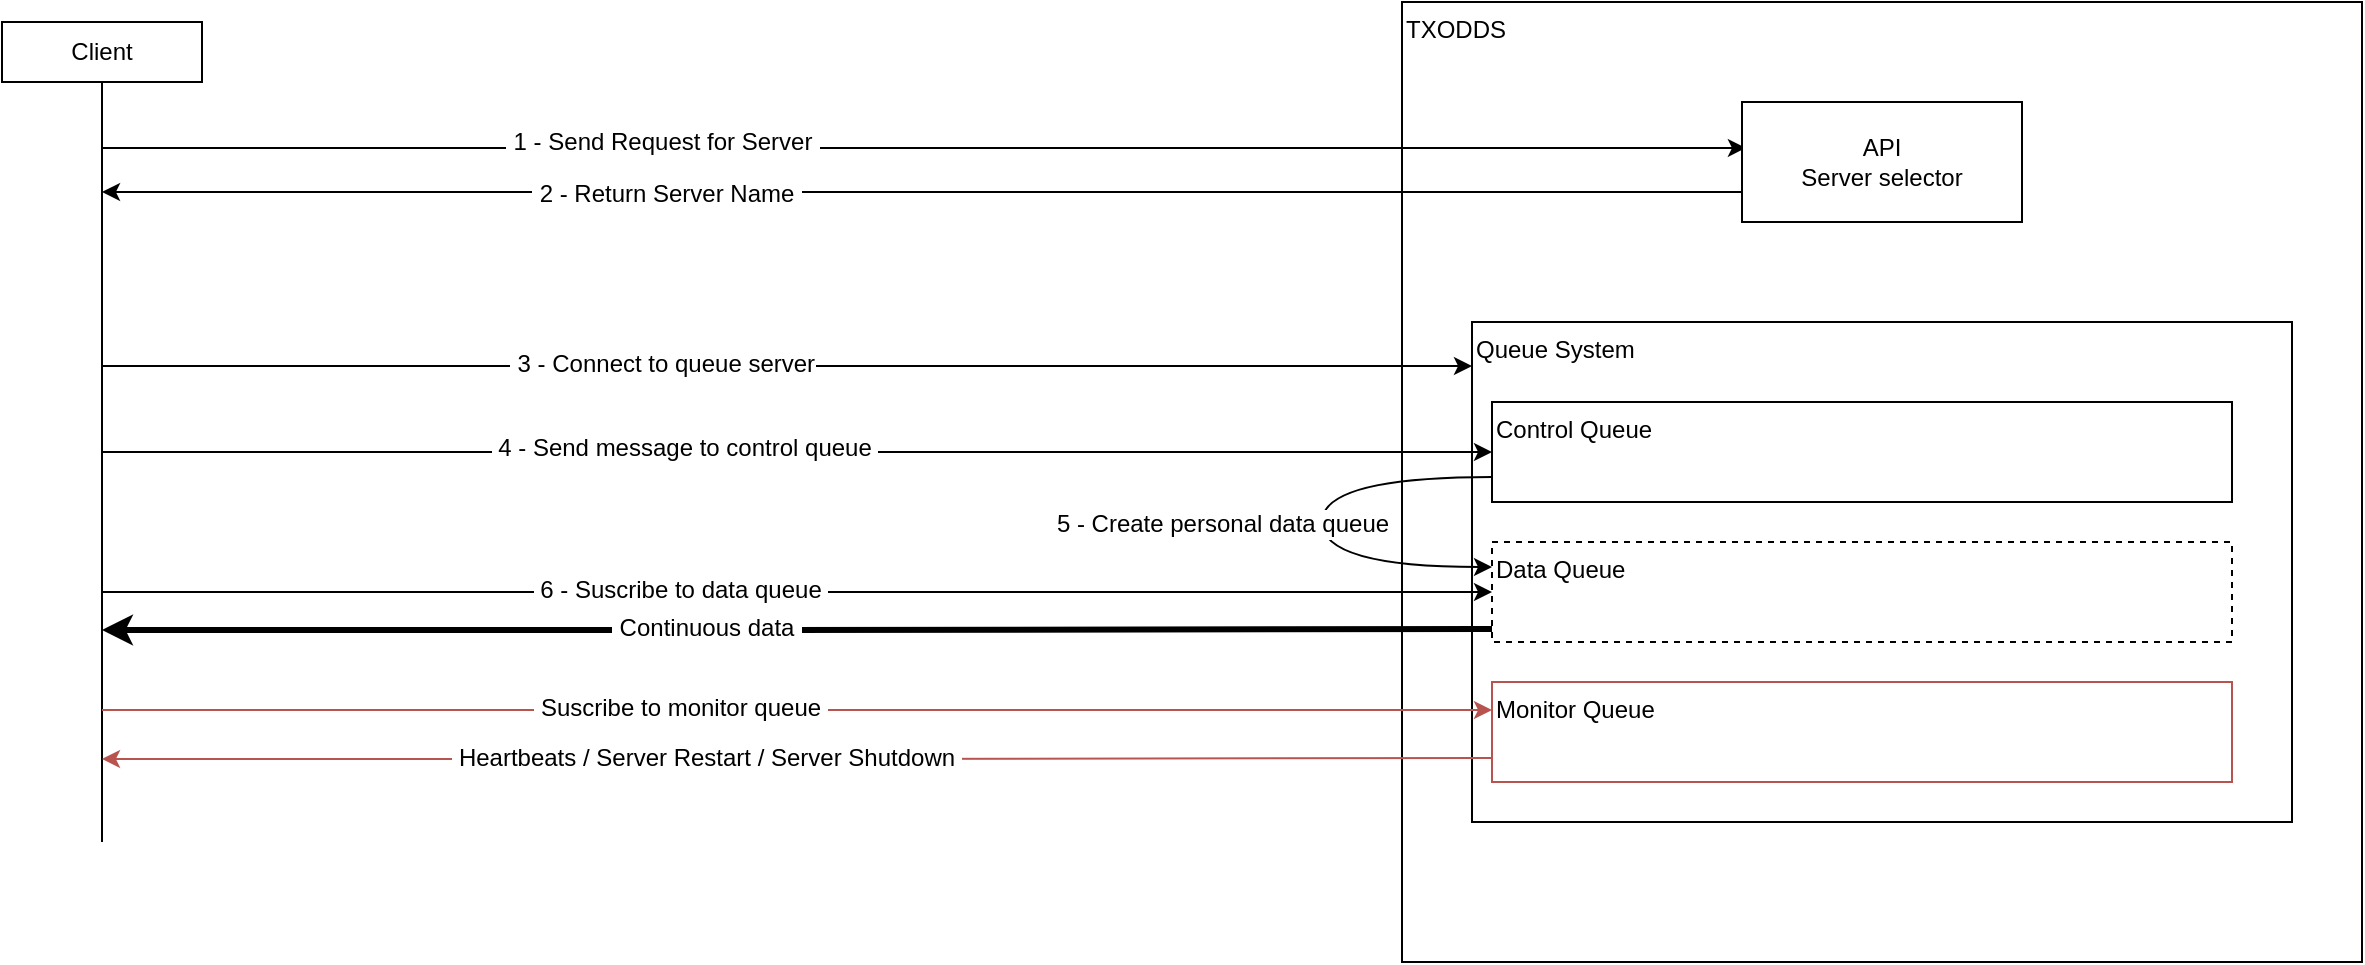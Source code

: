 <mxfile version="12.4.3" type="github" pages="1">
  <diagram id="af5fKmIW8S9w6IEvJGaG" name="Page-1">
    <mxGraphModel dx="1422" dy="762" grid="1" gridSize="10" guides="1" tooltips="1" connect="1" arrows="1" fold="1" page="1" pageScale="1" pageWidth="2336" pageHeight="1654" math="0" shadow="0">
      <root>
        <mxCell id="0"/>
        <mxCell id="1" parent="0"/>
        <mxCell id="s_TitawoScat0cO_zlr0-1" value="TXODDS" style="whiteSpace=wrap;html=1;aspect=fixed;verticalAlign=top;align=left;" vertex="1" parent="1">
          <mxGeometry x="790" y="130" width="480" height="480" as="geometry"/>
        </mxCell>
        <mxCell id="s_TitawoScat0cO_zlr0-12" style="rounded=0;orthogonalLoop=1;jettySize=auto;html=1;exitX=0;exitY=0.75;exitDx=0;exitDy=0;" edge="1" parent="1" source="s_TitawoScat0cO_zlr0-7">
          <mxGeometry relative="1" as="geometry">
            <mxPoint x="140" y="225" as="targetPoint"/>
          </mxGeometry>
        </mxCell>
        <mxCell id="s_TitawoScat0cO_zlr0-13" value="&amp;nbsp;2 - Return Server Name&amp;nbsp;" style="text;html=1;align=center;verticalAlign=middle;resizable=0;points=[];;labelBackgroundColor=#ffffff;" vertex="1" connectable="0" parent="s_TitawoScat0cO_zlr0-12">
          <mxGeometry x="0.029" y="-5" relative="1" as="geometry">
            <mxPoint x="-115.98" y="5.43" as="offset"/>
          </mxGeometry>
        </mxCell>
        <mxCell id="s_TitawoScat0cO_zlr0-10" style="rounded=0;orthogonalLoop=1;jettySize=auto;html=1;entryX=0.014;entryY=0.383;entryDx=0;entryDy=0;entryPerimeter=0;" edge="1" parent="1" target="s_TitawoScat0cO_zlr0-7">
          <mxGeometry relative="1" as="geometry">
            <mxPoint x="140" y="203" as="sourcePoint"/>
          </mxGeometry>
        </mxCell>
        <mxCell id="s_TitawoScat0cO_zlr0-11" value="&amp;nbsp;1 - Send Request for Server&amp;nbsp;" style="text;html=1;align=center;verticalAlign=middle;resizable=0;points=[];;labelBackgroundColor=#ffffff;" vertex="1" connectable="0" parent="s_TitawoScat0cO_zlr0-10">
          <mxGeometry x="-0.44" y="-1" relative="1" as="geometry">
            <mxPoint x="50.04" y="-4.63" as="offset"/>
          </mxGeometry>
        </mxCell>
        <mxCell id="s_TitawoScat0cO_zlr0-14" style="rounded=0;orthogonalLoop=1;jettySize=auto;html=1;entryX=0;entryY=0.088;entryDx=0;entryDy=0;entryPerimeter=0;" edge="1" parent="1" target="s_TitawoScat0cO_zlr0-2">
          <mxGeometry relative="1" as="geometry">
            <mxPoint x="140" y="312" as="sourcePoint"/>
          </mxGeometry>
        </mxCell>
        <mxCell id="s_TitawoScat0cO_zlr0-15" value="&amp;nbsp;3 - Connect to queue server" style="text;html=1;align=center;verticalAlign=middle;resizable=0;points=[];;labelBackgroundColor=#ffffff;" vertex="1" connectable="0" parent="s_TitawoScat0cO_zlr0-14">
          <mxGeometry x="-0.177" y="6" relative="1" as="geometry">
            <mxPoint x="-1.97" y="4.83" as="offset"/>
          </mxGeometry>
        </mxCell>
        <mxCell id="s_TitawoScat0cO_zlr0-23" value="" style="endArrow=none;html=1;" edge="1" parent="1">
          <mxGeometry width="50" height="50" relative="1" as="geometry">
            <mxPoint x="140" y="550" as="sourcePoint"/>
            <mxPoint x="140" y="170" as="targetPoint"/>
          </mxGeometry>
        </mxCell>
        <mxCell id="s_TitawoScat0cO_zlr0-6" value="" style="group;fillColor=#f8cecc;strokeColor=#b85450;" vertex="1" connectable="0" parent="1">
          <mxGeometry x="825" y="290" width="410" height="250" as="geometry"/>
        </mxCell>
        <mxCell id="s_TitawoScat0cO_zlr0-2" value="Queue System" style="rounded=0;whiteSpace=wrap;html=1;align=left;verticalAlign=top;" vertex="1" parent="s_TitawoScat0cO_zlr0-6">
          <mxGeometry width="410" height="250" as="geometry"/>
        </mxCell>
        <mxCell id="s_TitawoScat0cO_zlr0-19" style="edgeStyle=orthogonalEdgeStyle;curved=1;rounded=0;orthogonalLoop=1;jettySize=auto;html=1;entryX=0;entryY=0.25;entryDx=0;entryDy=0;exitX=0;exitY=0.75;exitDx=0;exitDy=0;" edge="1" parent="s_TitawoScat0cO_zlr0-6" source="s_TitawoScat0cO_zlr0-3" target="s_TitawoScat0cO_zlr0-5">
          <mxGeometry relative="1" as="geometry">
            <Array as="points">
              <mxPoint x="-75" y="78"/>
              <mxPoint x="-75" y="123"/>
            </Array>
          </mxGeometry>
        </mxCell>
        <mxCell id="s_TitawoScat0cO_zlr0-20" value="5 - Create personal data queue" style="text;html=1;align=center;verticalAlign=middle;resizable=0;points=[];;labelBackgroundColor=#ffffff;" vertex="1" connectable="0" parent="s_TitawoScat0cO_zlr0-19">
          <mxGeometry x="0.006" y="3" relative="1" as="geometry">
            <mxPoint x="-53" as="offset"/>
          </mxGeometry>
        </mxCell>
        <mxCell id="s_TitawoScat0cO_zlr0-3" value="Control Queue" style="rounded=0;whiteSpace=wrap;html=1;align=left;verticalAlign=top;" vertex="1" parent="s_TitawoScat0cO_zlr0-6">
          <mxGeometry x="10" y="40" width="370" height="50" as="geometry"/>
        </mxCell>
        <mxCell id="s_TitawoScat0cO_zlr0-5" value="Data Queue" style="rounded=0;whiteSpace=wrap;html=1;align=left;verticalAlign=top;dashed=1;" vertex="1" parent="s_TitawoScat0cO_zlr0-6">
          <mxGeometry x="10" y="110" width="370" height="50" as="geometry"/>
        </mxCell>
        <mxCell id="s_TitawoScat0cO_zlr0-4" value="Monitor Queue" style="rounded=0;whiteSpace=wrap;html=1;align=left;verticalAlign=top;fillColor=none;strokeColor=#b85450;" vertex="1" parent="s_TitawoScat0cO_zlr0-6">
          <mxGeometry x="10" y="180" width="370" height="50" as="geometry"/>
        </mxCell>
        <mxCell id="s_TitawoScat0cO_zlr0-7" value="API&lt;br&gt;Server selector" style="rounded=0;whiteSpace=wrap;html=1;align=center;" vertex="1" parent="1">
          <mxGeometry x="960" y="180" width="140" height="60" as="geometry"/>
        </mxCell>
        <mxCell id="s_TitawoScat0cO_zlr0-21" style="rounded=0;orthogonalLoop=1;jettySize=auto;html=1;entryX=0;entryY=0.5;entryDx=0;entryDy=0;" edge="1" parent="1" target="s_TitawoScat0cO_zlr0-5">
          <mxGeometry relative="1" as="geometry">
            <mxPoint x="140" y="425" as="sourcePoint"/>
          </mxGeometry>
        </mxCell>
        <mxCell id="s_TitawoScat0cO_zlr0-22" value="&amp;nbsp;6 - Suscribe to data queue&amp;nbsp;" style="text;html=1;align=center;verticalAlign=middle;resizable=0;points=[];;labelBackgroundColor=#ffffff;" vertex="1" connectable="0" parent="s_TitawoScat0cO_zlr0-21">
          <mxGeometry x="0.021" y="-4" relative="1" as="geometry">
            <mxPoint x="-65.99" y="-5.02" as="offset"/>
          </mxGeometry>
        </mxCell>
        <mxCell id="s_TitawoScat0cO_zlr0-26" style="edgeStyle=none;rounded=0;orthogonalLoop=1;jettySize=auto;html=1;exitX=0;exitY=0.75;exitDx=0;exitDy=0;strokeWidth=3;" edge="1" parent="1">
          <mxGeometry relative="1" as="geometry">
            <mxPoint x="140" y="444" as="targetPoint"/>
            <mxPoint x="835" y="443.5" as="sourcePoint"/>
            <Array as="points">
              <mxPoint x="480" y="444"/>
            </Array>
          </mxGeometry>
        </mxCell>
        <mxCell id="s_TitawoScat0cO_zlr0-31" value="&amp;nbsp;Continuous data&amp;nbsp;" style="text;html=1;align=center;verticalAlign=middle;resizable=0;points=[];;labelBackgroundColor=#ffffff;" vertex="1" connectable="0" parent="s_TitawoScat0cO_zlr0-26">
          <mxGeometry x="0.131" y="2" relative="1" as="geometry">
            <mxPoint y="-3" as="offset"/>
          </mxGeometry>
        </mxCell>
        <mxCell id="s_TitawoScat0cO_zlr0-29" style="rounded=0;orthogonalLoop=1;jettySize=auto;html=1;entryX=0;entryY=0.5;entryDx=0;entryDy=0;fillColor=#f8cecc;strokeColor=#b85450;" edge="1" parent="1">
          <mxGeometry relative="1" as="geometry">
            <mxPoint x="140" y="484" as="sourcePoint"/>
            <mxPoint x="835" y="484" as="targetPoint"/>
          </mxGeometry>
        </mxCell>
        <mxCell id="s_TitawoScat0cO_zlr0-30" value="&amp;nbsp;Suscribe to monitor queue&amp;nbsp;" style="text;html=1;align=center;verticalAlign=middle;resizable=0;points=[];;labelBackgroundColor=#ffffff;" vertex="1" connectable="0" parent="s_TitawoScat0cO_zlr0-29">
          <mxGeometry x="0.021" y="-4" relative="1" as="geometry">
            <mxPoint x="-65.99" y="-5.02" as="offset"/>
          </mxGeometry>
        </mxCell>
        <mxCell id="s_TitawoScat0cO_zlr0-32" style="edgeStyle=none;rounded=0;orthogonalLoop=1;jettySize=auto;html=1;exitX=0;exitY=0.75;exitDx=0;exitDy=0;fillColor=#f8cecc;strokeColor=#b85450;" edge="1" parent="1">
          <mxGeometry relative="1" as="geometry">
            <mxPoint x="140" y="508.5" as="targetPoint"/>
            <mxPoint x="835" y="508" as="sourcePoint"/>
            <Array as="points">
              <mxPoint x="480" y="508.5"/>
            </Array>
          </mxGeometry>
        </mxCell>
        <mxCell id="s_TitawoScat0cO_zlr0-33" value="&amp;nbsp;Heartbeats / Server Restart / Server Shutdown&amp;nbsp;" style="text;html=1;align=center;verticalAlign=middle;resizable=0;points=[];;labelBackgroundColor=#ffffff;" vertex="1" connectable="0" parent="s_TitawoScat0cO_zlr0-32">
          <mxGeometry x="0.131" y="2" relative="1" as="geometry">
            <mxPoint y="-3" as="offset"/>
          </mxGeometry>
        </mxCell>
        <mxCell id="s_TitawoScat0cO_zlr0-34" value="Client" style="rounded=0;whiteSpace=wrap;html=1;fillColor=none;align=center;" vertex="1" parent="1">
          <mxGeometry x="90" y="140" width="100" height="30" as="geometry"/>
        </mxCell>
        <mxCell id="s_TitawoScat0cO_zlr0-16" style="rounded=0;orthogonalLoop=1;jettySize=auto;html=1;entryX=0;entryY=0.5;entryDx=0;entryDy=0;" edge="1" parent="1" target="s_TitawoScat0cO_zlr0-3">
          <mxGeometry relative="1" as="geometry">
            <mxPoint x="140" y="355" as="sourcePoint"/>
          </mxGeometry>
        </mxCell>
        <mxCell id="s_TitawoScat0cO_zlr0-17" value="&amp;nbsp;4 - Send message to control queue&amp;nbsp;" style="text;html=1;align=center;verticalAlign=middle;resizable=0;points=[];;labelBackgroundColor=#ffffff;" vertex="1" connectable="0" parent="s_TitawoScat0cO_zlr0-16">
          <mxGeometry y="-32" relative="1" as="geometry">
            <mxPoint x="-56.62" y="-34.49" as="offset"/>
          </mxGeometry>
        </mxCell>
      </root>
    </mxGraphModel>
  </diagram>
</mxfile>
